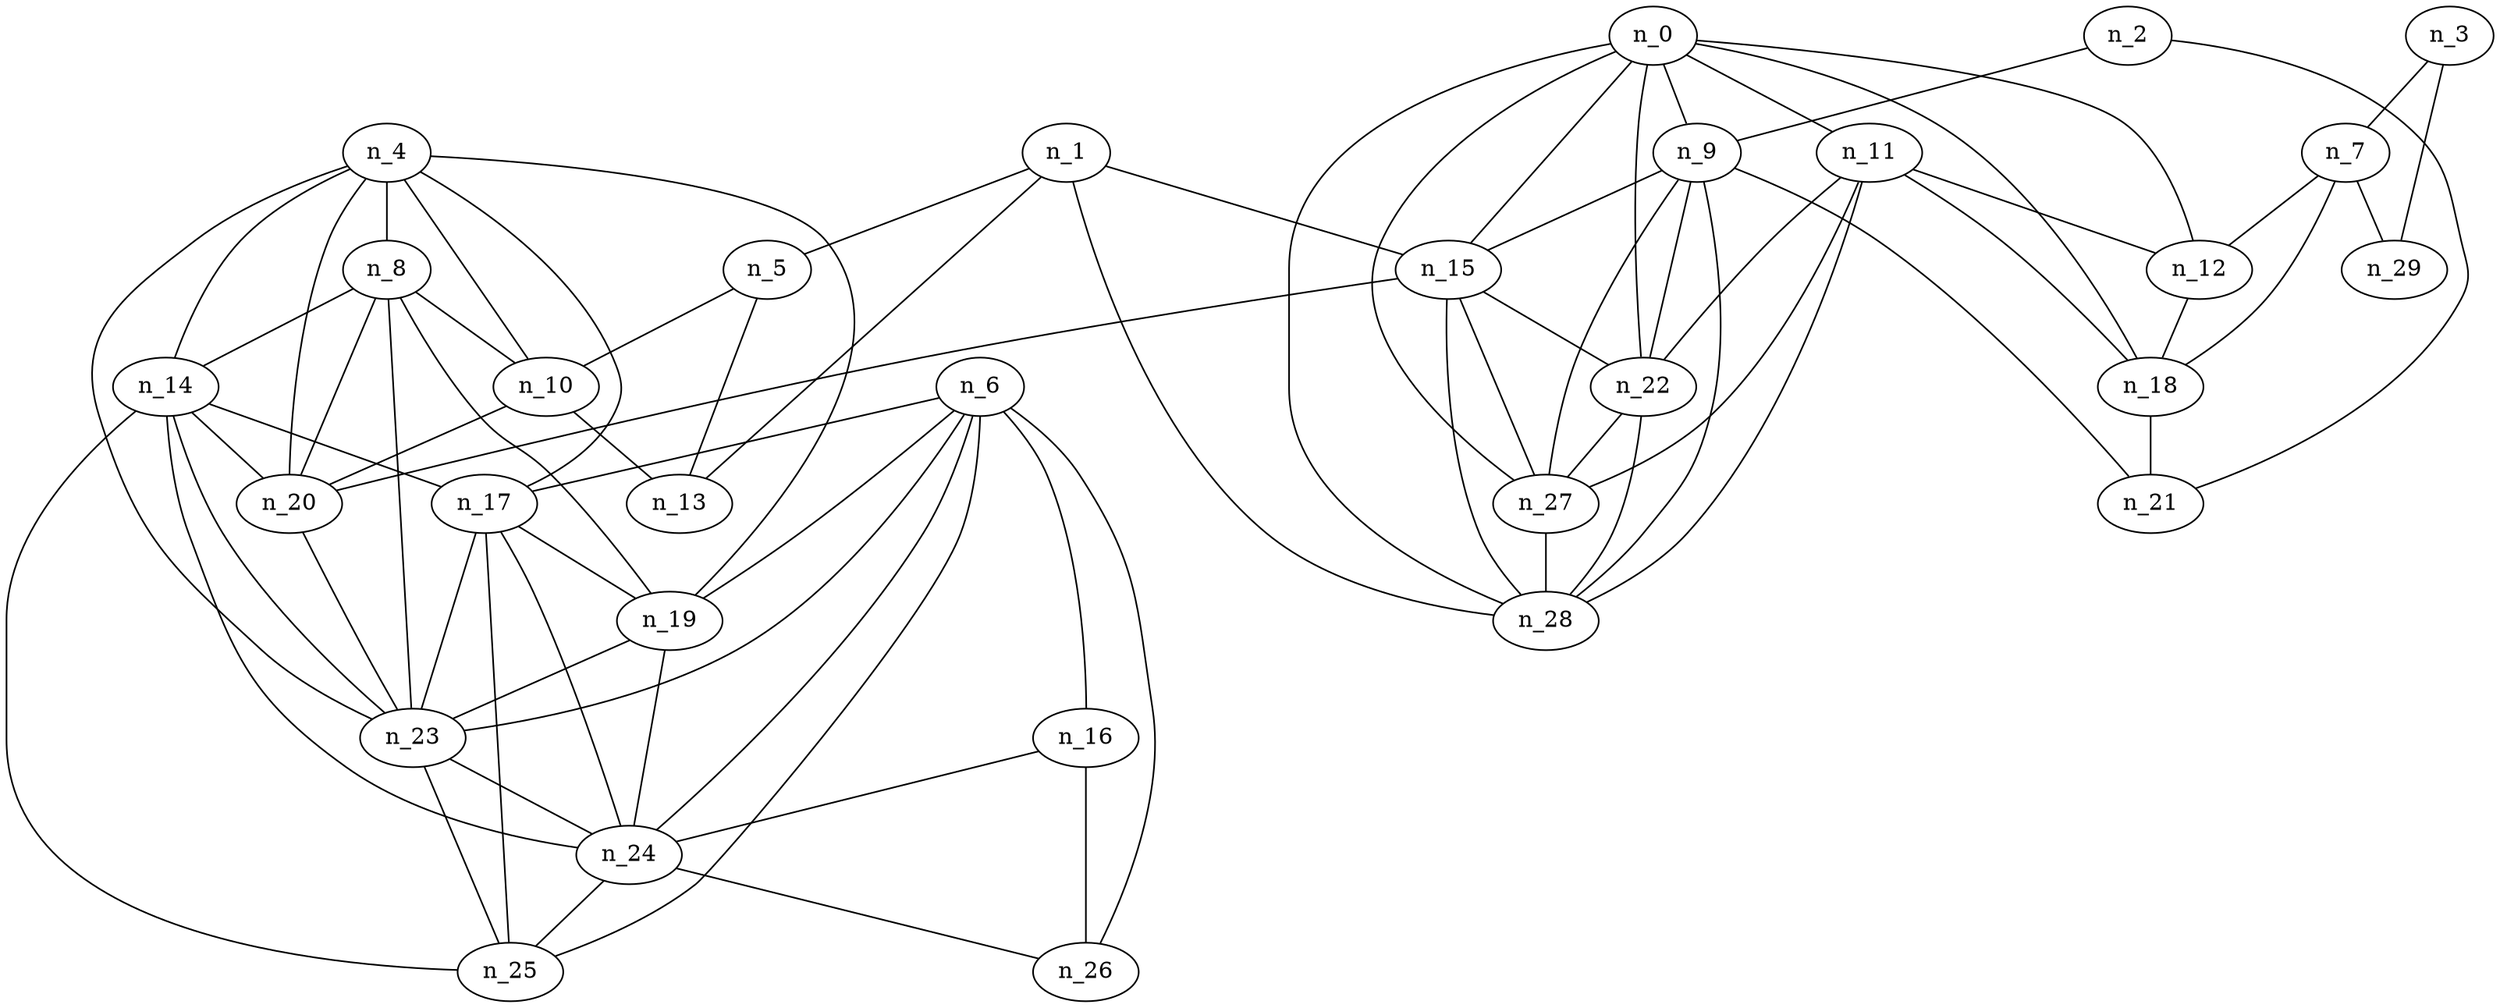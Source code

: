 graph grafoGeografico_30_30  {
n_0;
n_1;
n_2;
n_3;
n_4;
n_5;
n_6;
n_7;
n_8;
n_9;
n_10;
n_11;
n_12;
n_13;
n_14;
n_15;
n_16;
n_17;
n_18;
n_19;
n_20;
n_21;
n_22;
n_23;
n_24;
n_25;
n_26;
n_27;
n_28;
n_29;
n_0 -- n_9;
n_0 -- n_11;
n_0 -- n_12;
n_0 -- n_15;
n_0 -- n_18;
n_0 -- n_22;
n_0 -- n_27;
n_0 -- n_28;
n_1 -- n_5;
n_1 -- n_13;
n_1 -- n_15;
n_1 -- n_28;
n_2 -- n_9;
n_2 -- n_21;
n_3 -- n_7;
n_3 -- n_29;
n_4 -- n_8;
n_4 -- n_10;
n_4 -- n_14;
n_4 -- n_17;
n_4 -- n_19;
n_4 -- n_20;
n_4 -- n_23;
n_5 -- n_10;
n_5 -- n_13;
n_6 -- n_16;
n_6 -- n_17;
n_6 -- n_19;
n_6 -- n_23;
n_6 -- n_24;
n_6 -- n_25;
n_6 -- n_26;
n_7 -- n_12;
n_7 -- n_18;
n_7 -- n_29;
n_8 -- n_10;
n_8 -- n_14;
n_8 -- n_19;
n_8 -- n_20;
n_8 -- n_23;
n_9 -- n_15;
n_9 -- n_21;
n_9 -- n_22;
n_9 -- n_27;
n_9 -- n_28;
n_10 -- n_13;
n_10 -- n_20;
n_11 -- n_12;
n_11 -- n_18;
n_11 -- n_22;
n_11 -- n_27;
n_11 -- n_28;
n_12 -- n_18;
n_14 -- n_17;
n_14 -- n_20;
n_14 -- n_23;
n_14 -- n_24;
n_14 -- n_25;
n_15 -- n_20;
n_15 -- n_22;
n_15 -- n_27;
n_15 -- n_28;
n_16 -- n_24;
n_16 -- n_26;
n_17 -- n_19;
n_17 -- n_23;
n_17 -- n_24;
n_17 -- n_25;
n_18 -- n_21;
n_19 -- n_23;
n_19 -- n_24;
n_20 -- n_23;
n_22 -- n_27;
n_22 -- n_28;
n_23 -- n_24;
n_23 -- n_25;
n_24 -- n_25;
n_24 -- n_26;
n_27 -- n_28;
}
